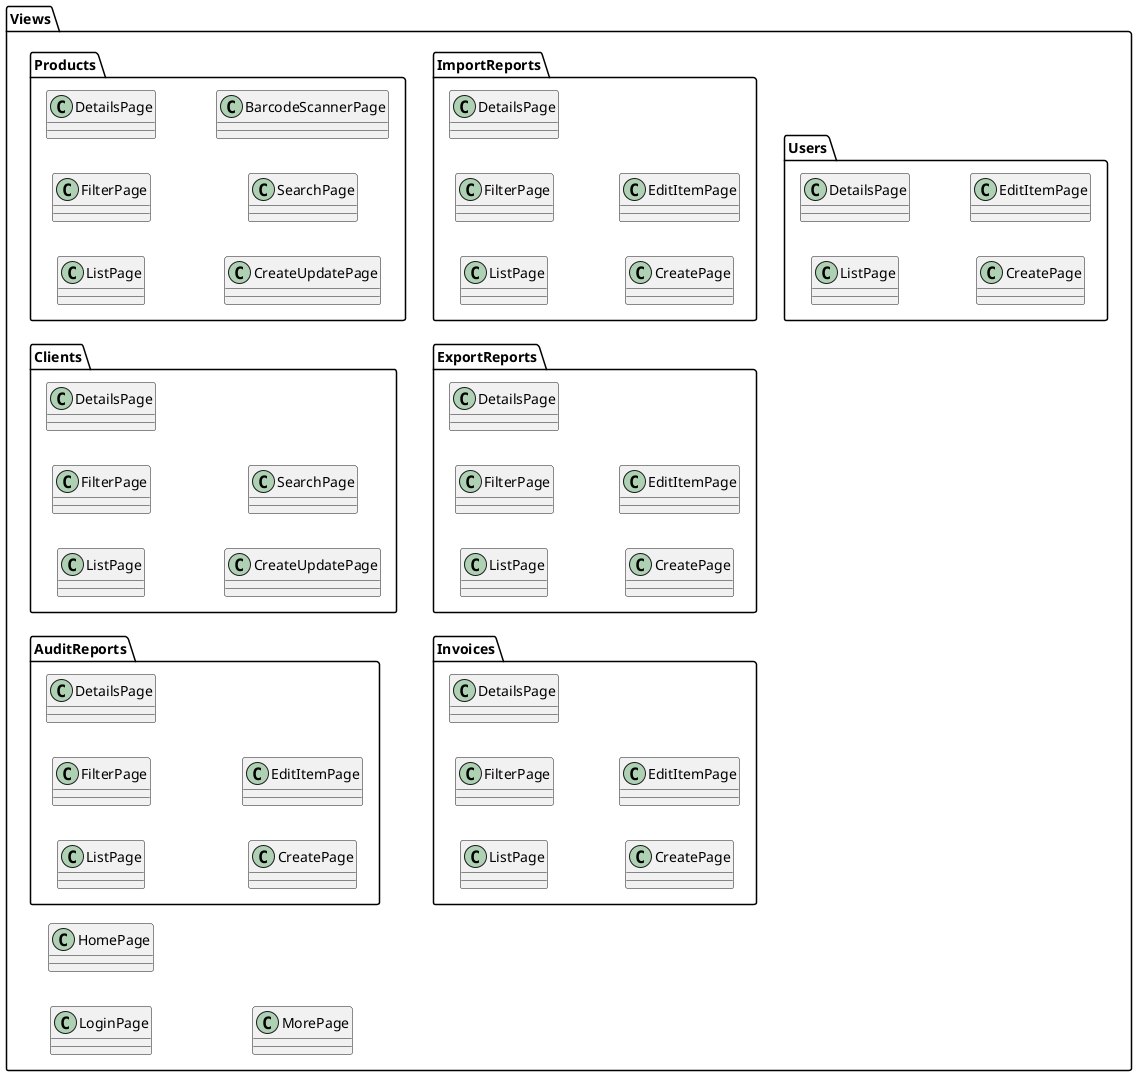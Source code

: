 @startuml Views
skinparam DefaultTextAlignment center
skinparam Linetype polyline
left to right direction

package Views {
    package Products {
        class ListPage
        class FilterPage
        class DetailsPage
        class CreateUpdatePage
        class SearchPage
        class BarcodeScannerPage
    }
    package Clients {
        class ListPage
        class FilterPage
        class DetailsPage
        class CreateUpdatePage
        class SearchPage
    }
    package AuditReports {
        class ListPage
        class FilterPage
        class DetailsPage
        class CreatePage
        class EditItemPage
    }
    package ImportReports {
        class ListPage
        class FilterPage
        class DetailsPage
        class CreatePage
        class EditItemPage
    }
    package ExportReports {
        class ListPage
        class FilterPage
        class DetailsPage
        class CreatePage
        class EditItemPage
    }
    package Invoices {
        class ListPage
        class FilterPage
        class DetailsPage
        class CreatePage
        class EditItemPage
    }
    package Users {
        class ListPage
        class DetailsPage
        class CreatePage
        class EditItemPage
    }
    class LoginPage
    class HomePage
    class MorePage
}
@enduml
